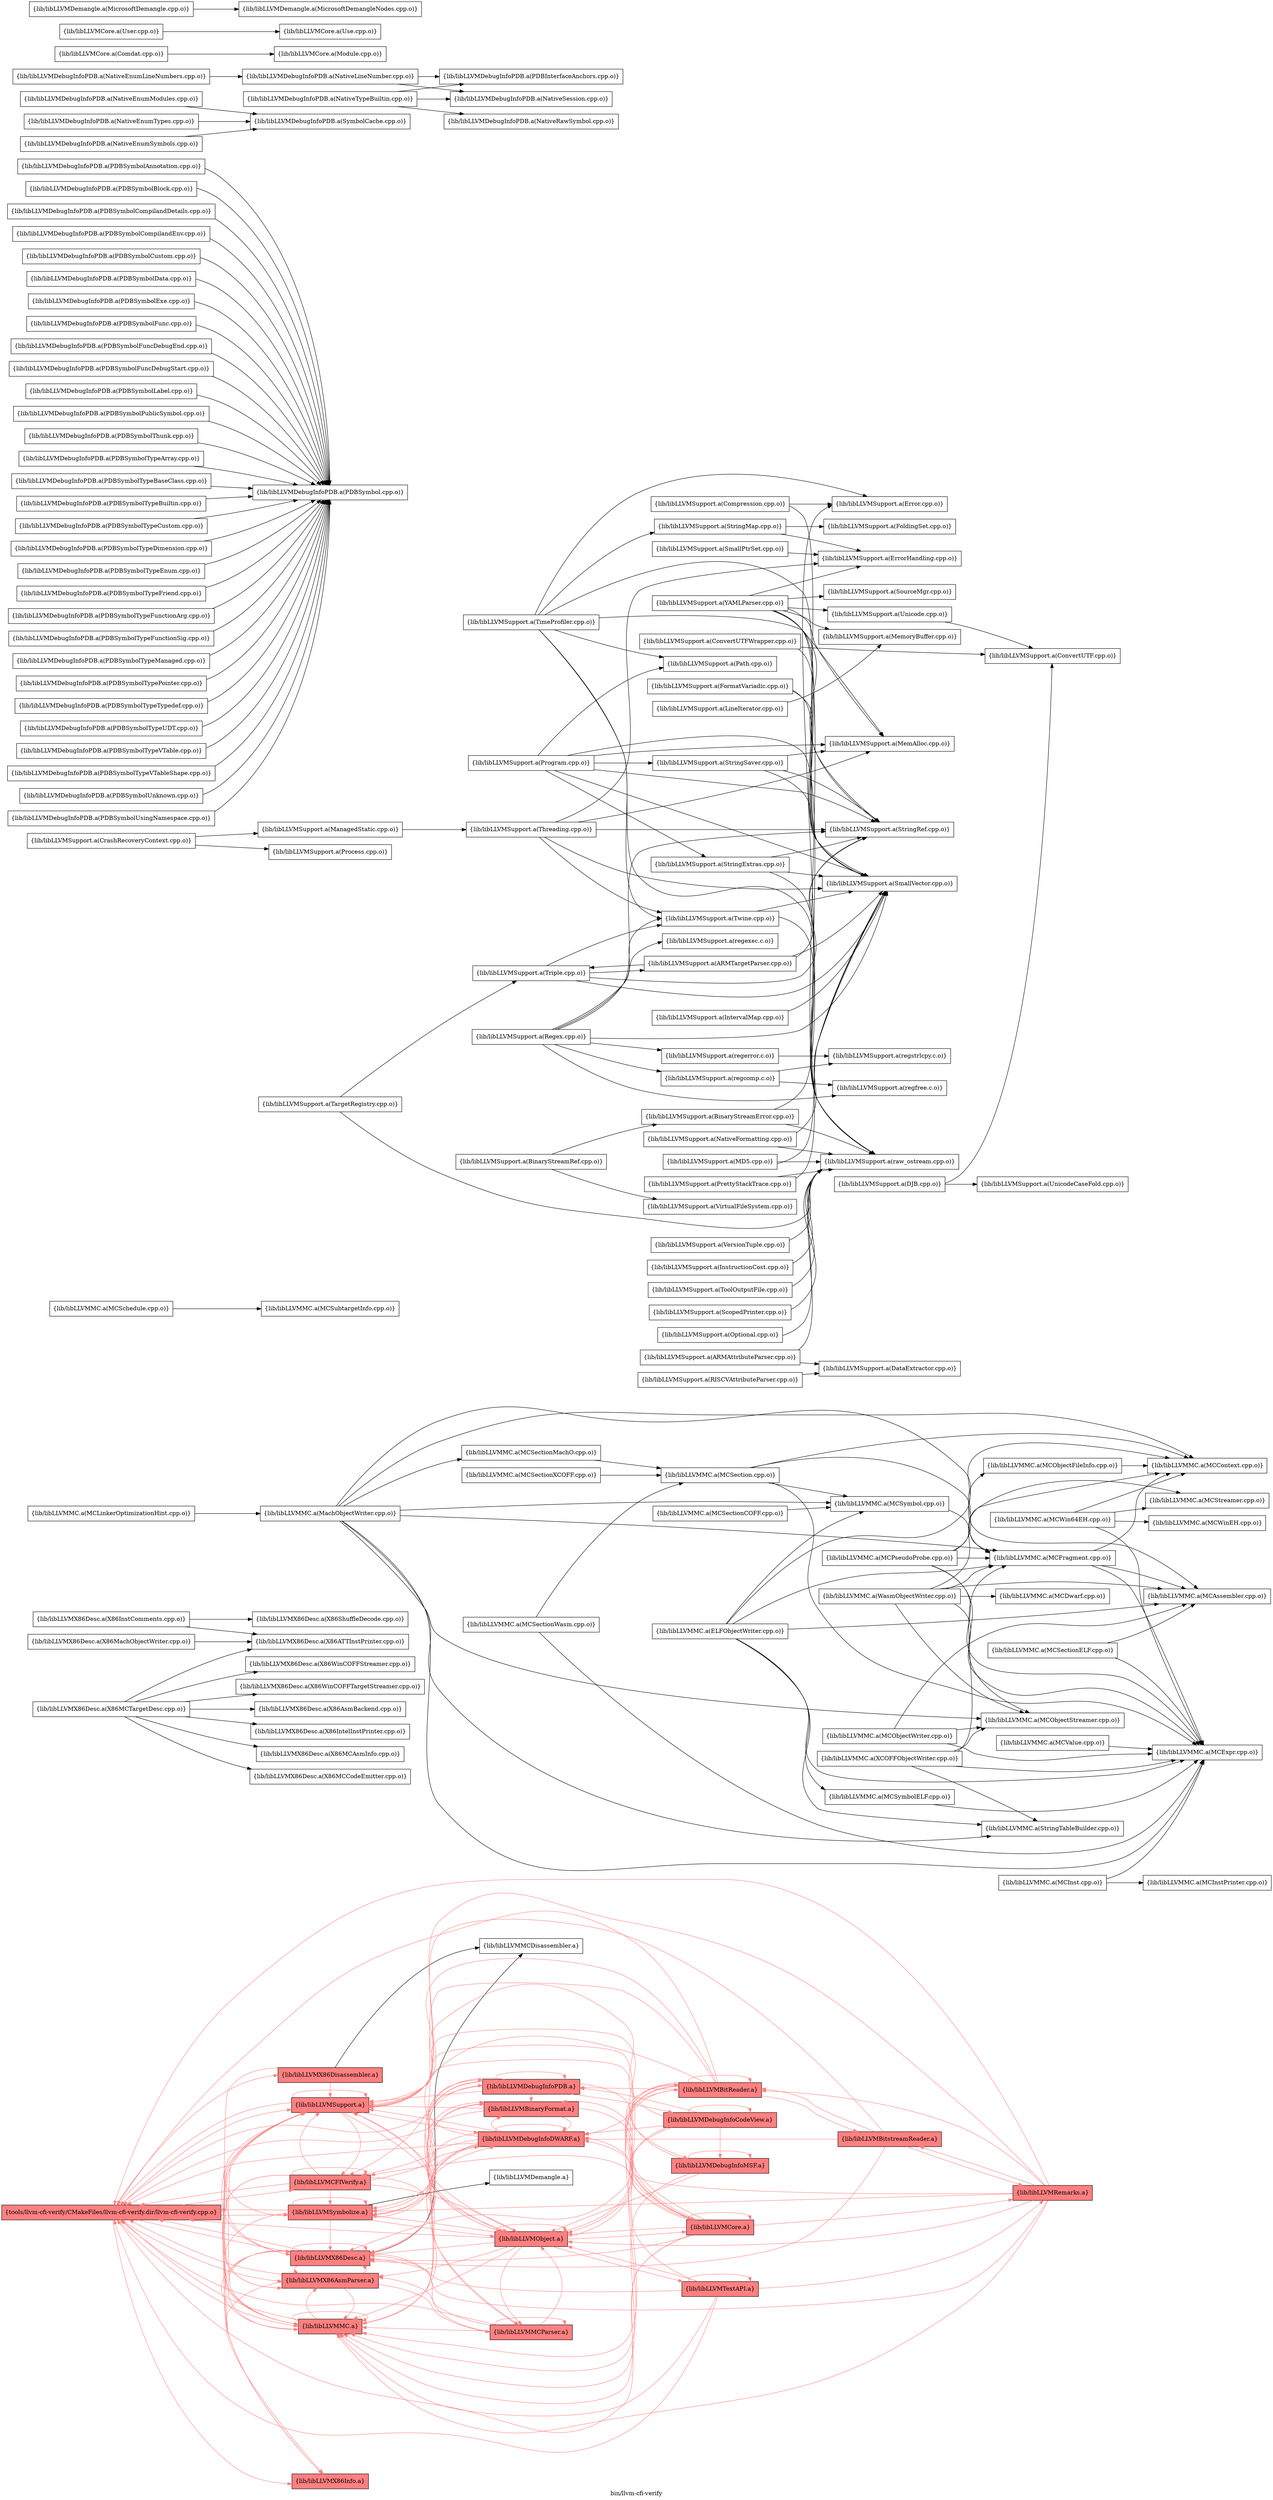 digraph "bin/llvm-cfi-verify" {
	label="bin/llvm-cfi-verify";
	rankdir="LR"
	{ rank=same; Node0x562a0e9de4b8;  }
	{ rank=same; Node0x562a0e9e8c88; Node0x562a0e9e9188; Node0x562a0e9e80a8; Node0x562a0e9e85a8; Node0x562a0e9e7748; Node0x562a0e9e71a8; Node0x562a0e9e6708; Node0x562a0e9e6208;  }
	{ rank=same; Node0x562a0e9e7c48; Node0x562a0e9e5da8; Node0x562a0e9ebd98; Node0x562a0e9e6ca8; Node0x562a0e9e49a8; Node0x562a0e9e5448; Node0x562a0e9ec798;  }
	{ rank=same; Node0x562a0e9ea768; Node0x562a0e9eac18; Node0x562a0e9ec298; Node0x562a0e9e9d18; Node0x562a0e9e4f48;  }

	Node0x562a0e9de4b8 [shape=record,shape=box,style=filled,fillcolor="1.000000 0.5 1",group=1,label="{tools/llvm-cfi-verify/CMakeFiles/llvm-cfi-verify.dir/llvm-cfi-verify.cpp.o}"];
	Node0x562a0e9de4b8 -> Node0x562a0e9e8c88[color="1.000000 0.5 1"];
	Node0x562a0e9de4b8 -> Node0x562a0e9e9188[color="1.000000 0.5 1"];
	Node0x562a0e9de4b8 -> Node0x562a0e9e80a8[color="1.000000 0.5 1"];
	Node0x562a0e9de4b8 -> Node0x562a0e9e85a8[color="1.000000 0.5 1"];
	Node0x562a0e9de4b8 -> Node0x562a0e9e7748[color="1.000000 0.5 1"];
	Node0x562a0e9de4b8 -> Node0x562a0e9e71a8[color="1.000000 0.5 1"];
	Node0x562a0e9de4b8 -> Node0x562a0e9e6708[color="1.000000 0.5 1"];
	Node0x562a0e9de4b8 -> Node0x562a0e9e6208[color="1.000000 0.5 1"];
	Node0x562a0e9e8c88 [shape=record,shape=box,style=filled,fillcolor="1.000000 0.5 1",group=1,label="{lib/libLLVMX86AsmParser.a}"];
	Node0x562a0e9e8c88 -> Node0x562a0e9de4b8[color="1.000000 0.5 1"];
	Node0x562a0e9e8c88 -> Node0x562a0e9e9188[color="1.000000 0.5 1"];
	Node0x562a0e9e8c88 -> Node0x562a0e9e85a8[color="1.000000 0.5 1"];
	Node0x562a0e9e8c88 -> Node0x562a0e9e7748[color="1.000000 0.5 1"];
	Node0x562a0e9e8c88 -> Node0x562a0e9e7c48[color="1.000000 0.5 1"];
	Node0x562a0e9e8c88 -> Node0x562a0e9e71a8[color="1.000000 0.5 1"];
	Node0x562a0e9e9188 [shape=record,shape=box,style=filled,fillcolor="1.000000 0.5 1",group=1,label="{lib/libLLVMX86Desc.a}"];
	Node0x562a0e9e9188 -> Node0x562a0e9de4b8[color="1.000000 0.5 1"];
	Node0x562a0e9e9188 -> Node0x562a0e9e9188[color="1.000000 0.5 1"];
	Node0x562a0e9e9188 -> Node0x562a0e9e7748[color="1.000000 0.5 1"];
	Node0x562a0e9e9188 -> Node0x562a0e9e71a8[color="1.000000 0.5 1"];
	Node0x562a0e9e9188 -> Node0x562a0e9e85a8[color="1.000000 0.5 1"];
	Node0x562a0e9e9188 -> Node0x562a0e9e5da8;
	Node0x562a0e9e9188 -> Node0x562a0e9e8c88[color="1.000000 0.5 1"];
	Node0x562a0e9e9188 -> Node0x562a0e9ebd98[color="1.000000 0.5 1"];
	Node0x562a0e9e80a8 [shape=record,shape=box,style=filled,fillcolor="1.000000 0.5 1",group=1,label="{lib/libLLVMX86Disassembler.a}"];
	Node0x562a0e9e80a8 -> Node0x562a0e9e85a8[color="1.000000 0.5 1"];
	Node0x562a0e9e80a8 -> Node0x562a0e9e71a8[color="1.000000 0.5 1"];
	Node0x562a0e9e80a8 -> Node0x562a0e9e5da8;
	Node0x562a0e9e85a8 [shape=record,shape=box,style=filled,fillcolor="1.000000 0.5 1",group=1,label="{lib/libLLVMX86Info.a}"];
	Node0x562a0e9e85a8 -> Node0x562a0e9e71a8[color="1.000000 0.5 1"];
	Node0x562a0e9e7748 [shape=record,shape=box,style=filled,fillcolor="1.000000 0.5 1",group=1,label="{lib/libLLVMMC.a}"];
	Node0x562a0e9e7748 -> Node0x562a0e9e9188[color="1.000000 0.5 1"];
	Node0x562a0e9e7748 -> Node0x562a0e9e71a8[color="1.000000 0.5 1"];
	Node0x562a0e9e7748 -> Node0x562a0e9e7748[color="1.000000 0.5 1"];
	Node0x562a0e9e7748 -> Node0x562a0e9e8c88[color="1.000000 0.5 1"];
	Node0x562a0e9e7748 -> Node0x562a0e9de4b8[color="1.000000 0.5 1"];
	Node0x562a0e9e7748 -> Node0x562a0e9ebd98[color="1.000000 0.5 1"];
	Node0x562a0e9e71a8 [shape=record,shape=box,style=filled,fillcolor="1.000000 0.5 1",group=1,label="{lib/libLLVMSupport.a}"];
	Node0x562a0e9e71a8 -> Node0x562a0e9e7748[color="1.000000 0.5 1"];
	Node0x562a0e9e71a8 -> Node0x562a0e9e71a8[color="1.000000 0.5 1"];
	Node0x562a0e9e71a8 -> Node0x562a0e9de4b8[color="1.000000 0.5 1"];
	Node0x562a0e9e71a8 -> Node0x562a0e9e9188[color="1.000000 0.5 1"];
	Node0x562a0e9e71a8 -> Node0x562a0e9e6ca8[color="1.000000 0.5 1"];
	Node0x562a0e9e71a8 -> Node0x562a0e9e6208[color="1.000000 0.5 1"];
	Node0x562a0e9e71a8 -> Node0x562a0e9e49a8[color="1.000000 0.5 1"];
	Node0x562a0e9e6708 [shape=record,shape=box,style=filled,fillcolor="1.000000 0.5 1",group=1,label="{lib/libLLVMSymbolize.a}"];
	Node0x562a0e9e6708 -> Node0x562a0e9de4b8[color="1.000000 0.5 1"];
	Node0x562a0e9e6708 -> Node0x562a0e9e9188[color="1.000000 0.5 1"];
	Node0x562a0e9e6708 -> Node0x562a0e9e7748[color="1.000000 0.5 1"];
	Node0x562a0e9e6708 -> Node0x562a0e9e71a8[color="1.000000 0.5 1"];
	Node0x562a0e9e6708 -> Node0x562a0e9e6ca8[color="1.000000 0.5 1"];
	Node0x562a0e9e6708 -> Node0x562a0e9e6708[color="1.000000 0.5 1"];
	Node0x562a0e9e6708 -> Node0x562a0e9e5448[color="1.000000 0.5 1"];
	Node0x562a0e9e6708 -> Node0x562a0e9e49a8[color="1.000000 0.5 1"];
	Node0x562a0e9e6708 -> Node0x562a0e9ec798;
	Node0x562a0e9e6208 [shape=record,shape=box,style=filled,fillcolor="1.000000 0.5 1",group=1,label="{lib/libLLVMCFIVerify.a}"];
	Node0x562a0e9e6208 -> Node0x562a0e9de4b8[color="1.000000 0.5 1"];
	Node0x562a0e9e6208 -> Node0x562a0e9e8c88[color="1.000000 0.5 1"];
	Node0x562a0e9e6208 -> Node0x562a0e9e7748[color="1.000000 0.5 1"];
	Node0x562a0e9e6208 -> Node0x562a0e9e71a8[color="1.000000 0.5 1"];
	Node0x562a0e9e6208 -> Node0x562a0e9e6708[color="1.000000 0.5 1"];
	Node0x562a0e9e6208 -> Node0x562a0e9e6ca8[color="1.000000 0.5 1"];
	Node0x562a0e9e6208 -> Node0x562a0e9e7c48[color="1.000000 0.5 1"];
	Node0x562a0e9e6208 -> Node0x562a0e9e6208[color="1.000000 0.5 1"];
	Node0x562a0e9e6208 -> Node0x562a0e9e49a8[color="1.000000 0.5 1"];
	Node0x562a0e9e7c48 [shape=record,shape=box,style=filled,fillcolor="1.000000 0.5 1",group=1,label="{lib/libLLVMMCParser.a}"];
	Node0x562a0e9e7c48 -> Node0x562a0e9e71a8[color="1.000000 0.5 1"];
	Node0x562a0e9e7c48 -> Node0x562a0e9de4b8[color="1.000000 0.5 1"];
	Node0x562a0e9e7c48 -> Node0x562a0e9e8c88[color="1.000000 0.5 1"];
	Node0x562a0e9e7c48 -> Node0x562a0e9e7c48[color="1.000000 0.5 1"];
	Node0x562a0e9e7c48 -> Node0x562a0e9e7748[color="1.000000 0.5 1"];
	Node0x562a0e9e7c48 -> Node0x562a0e9e9188[color="1.000000 0.5 1"];
	Node0x562a0e9e7c48 -> Node0x562a0e9e6ca8[color="1.000000 0.5 1"];
	Node0x562a0e9f0618 [shape=record,shape=box,group=0,label="{lib/libLLVMX86Desc.a(X86InstComments.cpp.o)}"];
	Node0x562a0e9f0618 -> Node0x562a0e9ddba8;
	Node0x562a0e9f0618 -> Node0x562a0e9e2838;
	Node0x562a0e9ddba8 [shape=record,shape=box,group=0,label="{lib/libLLVMX86Desc.a(X86ATTInstPrinter.cpp.o)}"];
	Node0x562a0e9e2838 [shape=record,shape=box,group=0,label="{lib/libLLVMX86Desc.a(X86ShuffleDecode.cpp.o)}"];
	Node0x562a0e9e3418 [shape=record,shape=box,group=0,label="{lib/libLLVMX86Desc.a(X86MCTargetDesc.cpp.o)}"];
	Node0x562a0e9e3418 -> Node0x562a0e9ddba8;
	Node0x562a0e9e3418 -> Node0x562a0e9dd478;
	Node0x562a0e9e3418 -> Node0x562a0e9e4138;
	Node0x562a0e9e3418 -> Node0x562a0e9e3a08;
	Node0x562a0e9e3418 -> Node0x562a0e9ea088;
	Node0x562a0e9e3418 -> Node0x562a0e9ea858;
	Node0x562a0e9e3418 -> Node0x562a0e9e75b8;
	Node0x562a0e9dd478 [shape=record,shape=box,group=0,label="{lib/libLLVMX86Desc.a(X86IntelInstPrinter.cpp.o)}"];
	Node0x562a0e9e4138 [shape=record,shape=box,group=0,label="{lib/libLLVMX86Desc.a(X86AsmBackend.cpp.o)}"];
	Node0x562a0e9e3a08 [shape=record,shape=box,group=0,label="{lib/libLLVMX86Desc.a(X86MCAsmInfo.cpp.o)}"];
	Node0x562a0e9ea088 [shape=record,shape=box,group=0,label="{lib/libLLVMX86Desc.a(X86MCCodeEmitter.cpp.o)}"];
	Node0x562a0e9ea858 [shape=record,shape=box,group=0,label="{lib/libLLVMX86Desc.a(X86WinCOFFStreamer.cpp.o)}"];
	Node0x562a0e9e75b8 [shape=record,shape=box,group=0,label="{lib/libLLVMX86Desc.a(X86WinCOFFTargetStreamer.cpp.o)}"];
	Node0x562a0e9e5da8 [shape=record,shape=box,group=0,label="{lib/libLLVMMCDisassembler.a}"];
	Node0x562a0e9ebd98 [shape=record,shape=box,style=filled,fillcolor="1.000000 0.5 1",group=1,label="{lib/libLLVMBinaryFormat.a}"];
	Node0x562a0e9ebd98 -> Node0x562a0e9ea768[color="1.000000 0.5 1"];
	Node0x562a0e9ebd98 -> Node0x562a0e9e71a8[color="1.000000 0.5 1"];
	Node0x562a0e9ebd98 -> Node0x562a0e9e49a8[color="1.000000 0.5 1"];
	Node0x562a0e9ebd98 -> Node0x562a0e9de4b8[color="1.000000 0.5 1"];
	Node0x562a0e9e9408 [shape=record,shape=box,group=0,label="{lib/libLLVMX86Desc.a(X86MachObjectWriter.cpp.o)}"];
	Node0x562a0e9e9408 -> Node0x562a0e9ddba8;
	Node0x562a0e9e80f8 [shape=record,shape=box,group=0,label="{lib/libLLVMMC.a(ELFObjectWriter.cpp.o)}"];
	Node0x562a0e9e80f8 -> Node0x562a0e9efcb8;
	Node0x562a0e9e80f8 -> Node0x562a0e9ee688;
	Node0x562a0e9e80f8 -> Node0x562a0e9efa88;
	Node0x562a0e9e80f8 -> Node0x562a0e9efd08;
	Node0x562a0e9e80f8 -> Node0x562a0e9e5ee8;
	Node0x562a0e9e80f8 -> Node0x562a0e9ebb68;
	Node0x562a0e9e80f8 -> Node0x562a0e9efb78;
	Node0x562a0e9efcb8 [shape=record,shape=box,group=0,label="{lib/libLLVMMC.a(MCAssembler.cpp.o)}"];
	Node0x562a0e9ee688 [shape=record,shape=box,group=0,label="{lib/libLLVMMC.a(MCContext.cpp.o)}"];
	Node0x562a0e9efa88 [shape=record,shape=box,group=0,label="{lib/libLLVMMC.a(MCExpr.cpp.o)}"];
	Node0x562a0e9efd08 [shape=record,shape=box,group=0,label="{lib/libLLVMMC.a(MCFragment.cpp.o)}"];
	Node0x562a0e9efd08 -> Node0x562a0e9efcb8;
	Node0x562a0e9efd08 -> Node0x562a0e9ee688;
	Node0x562a0e9efd08 -> Node0x562a0e9efa88;
	Node0x562a0e9e5ee8 [shape=record,shape=box,group=0,label="{lib/libLLVMMC.a(MCSymbol.cpp.o)}"];
	Node0x562a0e9e5ee8 -> Node0x562a0e9efd08;
	Node0x562a0e9ebb68 [shape=record,shape=box,group=0,label="{lib/libLLVMMC.a(MCSymbolELF.cpp.o)}"];
	Node0x562a0e9ebb68 -> Node0x562a0e9efa88;
	Node0x562a0e9efb78 [shape=record,shape=box,group=0,label="{lib/libLLVMMC.a(StringTableBuilder.cpp.o)}"];
	Node0x562a0e9f0898 [shape=record,shape=box,group=0,label="{lib/libLLVMMC.a(MCInst.cpp.o)}"];
	Node0x562a0e9f0898 -> Node0x562a0e9efa88;
	Node0x562a0e9f0898 -> Node0x562a0e9ee3b8;
	Node0x562a0e9ee3b8 [shape=record,shape=box,group=0,label="{lib/libLLVMMC.a(MCInstPrinter.cpp.o)}"];
	Node0x562a0e9ed6e8 [shape=record,shape=box,group=0,label="{lib/libLLVMMC.a(MCObjectWriter.cpp.o)}"];
	Node0x562a0e9ed6e8 -> Node0x562a0e9efcb8;
	Node0x562a0e9ed6e8 -> Node0x562a0e9efa88;
	Node0x562a0e9ed6e8 -> Node0x562a0e9ef128;
	Node0x562a0e9ef128 [shape=record,shape=box,group=0,label="{lib/libLLVMMC.a(MCObjectStreamer.cpp.o)}"];
	Node0x562a0e9ed968 [shape=record,shape=box,group=0,label="{lib/libLLVMMC.a(MCPseudoProbe.cpp.o)}"];
	Node0x562a0e9ed968 -> Node0x562a0e9efa88;
	Node0x562a0e9ed968 -> Node0x562a0e9efd08;
	Node0x562a0e9ed968 -> Node0x562a0e9ef128;
	Node0x562a0e9ed968 -> Node0x562a0e9edd78;
	Node0x562a0e9ed968 -> Node0x562a0e9e1bb8;
	Node0x562a0e9edd78 [shape=record,shape=box,group=0,label="{lib/libLLVMMC.a(MCObjectFileInfo.cpp.o)}"];
	Node0x562a0e9edd78 -> Node0x562a0e9ee688;
	Node0x562a0e9e1bb8 [shape=record,shape=box,group=0,label="{lib/libLLVMMC.a(MCStreamer.cpp.o)}"];
	Node0x562a0e9df318 [shape=record,shape=box,group=0,label="{lib/libLLVMMC.a(MCSection.cpp.o)}"];
	Node0x562a0e9df318 -> Node0x562a0e9ee688;
	Node0x562a0e9df318 -> Node0x562a0e9efa88;
	Node0x562a0e9df318 -> Node0x562a0e9efd08;
	Node0x562a0e9df318 -> Node0x562a0e9e5ee8;
	Node0x562a0e9dfb88 [shape=record,shape=box,group=0,label="{lib/libLLVMMC.a(MCSectionCOFF.cpp.o)}"];
	Node0x562a0e9dfb88 -> Node0x562a0e9e5ee8;
	Node0x562a0e9e0308 [shape=record,shape=box,group=0,label="{lib/libLLVMMC.a(MCSectionELF.cpp.o)}"];
	Node0x562a0e9e0308 -> Node0x562a0e9efcb8;
	Node0x562a0e9e0308 -> Node0x562a0e9efa88;
	Node0x562a0e9e3288 [shape=record,shape=box,group=0,label="{lib/libLLVMMC.a(MCSectionMachO.cpp.o)}"];
	Node0x562a0e9e3288 -> Node0x562a0e9df318;
	Node0x562a0e9e34b8 [shape=record,shape=box,group=0,label="{lib/libLLVMMC.a(MCSectionWasm.cpp.o)}"];
	Node0x562a0e9e34b8 -> Node0x562a0e9efa88;
	Node0x562a0e9e34b8 -> Node0x562a0e9df318;
	Node0x562a0e9e4098 [shape=record,shape=box,group=0,label="{lib/libLLVMMC.a(MCSectionXCOFF.cpp.o)}"];
	Node0x562a0e9e4098 -> Node0x562a0e9df318;
	Node0x562a0e9e2928 [shape=record,shape=box,group=0,label="{lib/libLLVMMC.a(MCSchedule.cpp.o)}"];
	Node0x562a0e9e2928 -> Node0x562a0e9e2658;
	Node0x562a0e9e2658 [shape=record,shape=box,group=0,label="{lib/libLLVMMC.a(MCSubtargetInfo.cpp.o)}"];
	Node0x562a0e9ed558 [shape=record,shape=box,group=0,label="{lib/libLLVMMC.a(MCValue.cpp.o)}"];
	Node0x562a0e9ed558 -> Node0x562a0e9efa88;
	Node0x562a0e9ed878 [shape=record,shape=box,group=0,label="{lib/libLLVMMC.a(MCWin64EH.cpp.o)}"];
	Node0x562a0e9ed878 -> Node0x562a0e9ee688;
	Node0x562a0e9ed878 -> Node0x562a0e9efa88;
	Node0x562a0e9ed878 -> Node0x562a0e9e1bb8;
	Node0x562a0e9ed878 -> Node0x562a0e9eea48;
	Node0x562a0e9eea48 [shape=record,shape=box,group=0,label="{lib/libLLVMMC.a(MCWinEH.cpp.o)}"];
	Node0x562a0e9eecc8 [shape=record,shape=box,group=0,label="{lib/libLLVMMC.a(MachObjectWriter.cpp.o)}"];
	Node0x562a0e9eecc8 -> Node0x562a0e9efcb8;
	Node0x562a0e9eecc8 -> Node0x562a0e9ee688;
	Node0x562a0e9eecc8 -> Node0x562a0e9efa88;
	Node0x562a0e9eecc8 -> Node0x562a0e9efd08;
	Node0x562a0e9eecc8 -> Node0x562a0e9ef128;
	Node0x562a0e9eecc8 -> Node0x562a0e9e3288;
	Node0x562a0e9eecc8 -> Node0x562a0e9e5ee8;
	Node0x562a0e9eecc8 -> Node0x562a0e9efb78;
	Node0x562a0e9ef948 [shape=record,shape=box,group=0,label="{lib/libLLVMMC.a(MCLinkerOptimizationHint.cpp.o)}"];
	Node0x562a0e9ef948 -> Node0x562a0e9eecc8;
	Node0x562a0e9e0358 [shape=record,shape=box,group=0,label="{lib/libLLVMMC.a(WasmObjectWriter.cpp.o)}"];
	Node0x562a0e9e0358 -> Node0x562a0e9efcb8;
	Node0x562a0e9e0358 -> Node0x562a0e9ee688;
	Node0x562a0e9e0358 -> Node0x562a0e9e7388;
	Node0x562a0e9e0358 -> Node0x562a0e9efa88;
	Node0x562a0e9e0358 -> Node0x562a0e9efd08;
	Node0x562a0e9e0358 -> Node0x562a0e9ef128;
	Node0x562a0e9e7388 [shape=record,shape=box,group=0,label="{lib/libLLVMMC.a(MCDwarf.cpp.o)}"];
	Node0x562a0e9de1e8 [shape=record,shape=box,group=0,label="{lib/libLLVMMC.a(XCOFFObjectWriter.cpp.o)}"];
	Node0x562a0e9de1e8 -> Node0x562a0e9efa88;
	Node0x562a0e9de1e8 -> Node0x562a0e9efd08;
	Node0x562a0e9de1e8 -> Node0x562a0e9ef128;
	Node0x562a0e9de1e8 -> Node0x562a0e9efb78;
	Node0x562a0e9e4548 [shape=record,shape=box,group=0,label="{lib/libLLVMSupport.a(Compression.cpp.o)}"];
	Node0x562a0e9e4548 -> Node0x562a0e9eb898;
	Node0x562a0e9e4548 -> Node0x562a0e9e74c8;
	Node0x562a0e9eb898 [shape=record,shape=box,group=0,label="{lib/libLLVMSupport.a(Error.cpp.o)}"];
	Node0x562a0e9e74c8 [shape=record,shape=box,group=0,label="{lib/libLLVMSupport.a(SmallVector.cpp.o)}"];
	Node0x562a0e9ea948 [shape=record,shape=box,group=0,label="{lib/libLLVMSupport.a(ConvertUTFWrapper.cpp.o)}"];
	Node0x562a0e9ea948 -> Node0x562a0e9eab78;
	Node0x562a0e9ea948 -> Node0x562a0e9e74c8;
	Node0x562a0e9eab78 [shape=record,shape=box,group=0,label="{lib/libLLVMSupport.a(ConvertUTF.cpp.o)}"];
	Node0x562a0e9e36e8 [shape=record,shape=box,group=0,label="{lib/libLLVMSupport.a(FormatVariadic.cpp.o)}"];
	Node0x562a0e9e36e8 -> Node0x562a0e9e74c8;
	Node0x562a0e9e36e8 -> Node0x562a0e9e6b18;
	Node0x562a0e9e6b18 [shape=record,shape=box,group=0,label="{lib/libLLVMSupport.a(StringRef.cpp.o)}"];
	Node0x562a0e9e41d8 [shape=record,shape=box,group=0,label="{lib/libLLVMSupport.a(ManagedStatic.cpp.o)}"];
	Node0x562a0e9e41d8 -> Node0x562a0e9eb5c8;
	Node0x562a0e9eb5c8 [shape=record,shape=box,group=0,label="{lib/libLLVMSupport.a(Threading.cpp.o)}"];
	Node0x562a0e9eb5c8 -> Node0x562a0e9e21f8;
	Node0x562a0e9eb5c8 -> Node0x562a0e9e5178;
	Node0x562a0e9eb5c8 -> Node0x562a0e9e74c8;
	Node0x562a0e9eb5c8 -> Node0x562a0e9e6b18;
	Node0x562a0e9eb5c8 -> Node0x562a0e9e9688;
	Node0x562a0e9e8ff8 [shape=record,shape=box,group=0,label="{lib/libLLVMSupport.a(MD5.cpp.o)}"];
	Node0x562a0e9e8ff8 -> Node0x562a0e9e74c8;
	Node0x562a0e9e8ff8 -> Node0x562a0e9e25b8;
	Node0x562a0e9e25b8 [shape=record,shape=box,group=0,label="{lib/libLLVMSupport.a(raw_ostream.cpp.o)}"];
	Node0x562a0e9e6ed8 [shape=record,shape=box,group=0,label="{lib/libLLVMSupport.a(NativeFormatting.cpp.o)}"];
	Node0x562a0e9e6ed8 -> Node0x562a0e9e74c8;
	Node0x562a0e9e6ed8 -> Node0x562a0e9e25b8;
	Node0x562a0e9e6d48 [shape=record,shape=box,group=0,label="{lib/libLLVMSupport.a(SmallPtrSet.cpp.o)}"];
	Node0x562a0e9e6d48 -> Node0x562a0e9e21f8;
	Node0x562a0e9e21f8 [shape=record,shape=box,group=0,label="{lib/libLLVMSupport.a(ErrorHandling.cpp.o)}"];
	Node0x562a0e9eafd8 [shape=record,shape=box,group=0,label="{lib/libLLVMSupport.a(Regex.cpp.o)}"];
	Node0x562a0e9eafd8 -> Node0x562a0e9e74c8;
	Node0x562a0e9eafd8 -> Node0x562a0e9e6b18;
	Node0x562a0e9eafd8 -> Node0x562a0e9e9688;
	Node0x562a0e9eafd8 -> Node0x562a0e9e9ae8;
	Node0x562a0e9eafd8 -> Node0x562a0e9e94f8;
	Node0x562a0e9eafd8 -> Node0x562a0e9eb4d8;
	Node0x562a0e9eafd8 -> Node0x562a0e9eadf8;
	Node0x562a0e9e9688 [shape=record,shape=box,group=0,label="{lib/libLLVMSupport.a(Twine.cpp.o)}"];
	Node0x562a0e9e9688 -> Node0x562a0e9e74c8;
	Node0x562a0e9e9688 -> Node0x562a0e9e25b8;
	Node0x562a0e9e9ae8 [shape=record,shape=box,group=0,label="{lib/libLLVMSupport.a(regcomp.c.o)}"];
	Node0x562a0e9e9ae8 -> Node0x562a0e9eadf8;
	Node0x562a0e9e9ae8 -> Node0x562a0e9ea6c8;
	Node0x562a0e9e94f8 [shape=record,shape=box,group=0,label="{lib/libLLVMSupport.a(regerror.c.o)}"];
	Node0x562a0e9e94f8 -> Node0x562a0e9ea6c8;
	Node0x562a0e9eb4d8 [shape=record,shape=box,group=0,label="{lib/libLLVMSupport.a(regexec.c.o)}"];
	Node0x562a0e9eadf8 [shape=record,shape=box,group=0,label="{lib/libLLVMSupport.a(regfree.c.o)}"];
	Node0x562a0e9e99f8 [shape=record,shape=box,group=0,label="{lib/libLLVMSupport.a(StringMap.cpp.o)}"];
	Node0x562a0e9e99f8 -> Node0x562a0e9e21f8;
	Node0x562a0e9e99f8 -> Node0x562a0e9e26a8;
	Node0x562a0e9e26a8 [shape=record,shape=box,group=0,label="{lib/libLLVMSupport.a(FoldingSet.cpp.o)}"];
	Node0x562a0e9ea218 [shape=record,shape=box,group=0,label="{lib/libLLVMSupport.a(StringSaver.cpp.o)}"];
	Node0x562a0e9ea218 -> Node0x562a0e9e5178;
	Node0x562a0e9ea218 -> Node0x562a0e9e74c8;
	Node0x562a0e9ea218 -> Node0x562a0e9e6b18;
	Node0x562a0e9e5178 [shape=record,shape=box,group=0,label="{lib/libLLVMSupport.a(MemAlloc.cpp.o)}"];
	Node0x562a0e9eb938 [shape=record,shape=box,group=0,label="{lib/libLLVMSupport.a(Triple.cpp.o)}"];
	Node0x562a0e9eb938 -> Node0x562a0e9e74c8;
	Node0x562a0e9eb938 -> Node0x562a0e9e6b18;
	Node0x562a0e9eb938 -> Node0x562a0e9eb208;
	Node0x562a0e9eb938 -> Node0x562a0e9e9688;
	Node0x562a0e9eb208 [shape=record,shape=box,group=0,label="{lib/libLLVMSupport.a(ARMTargetParser.cpp.o)}"];
	Node0x562a0e9eb208 -> Node0x562a0e9e74c8;
	Node0x562a0e9eb208 -> Node0x562a0e9e6b18;
	Node0x562a0e9eb208 -> Node0x562a0e9eb938;
	Node0x562a0e9e3eb8 [shape=record,shape=box,group=0,label="{lib/libLLVMSupport.a(YAMLParser.cpp.o)}"];
	Node0x562a0e9e3eb8 -> Node0x562a0e9e21f8;
	Node0x562a0e9e3eb8 -> Node0x562a0e9e5178;
	Node0x562a0e9e3eb8 -> Node0x562a0e9e7f18;
	Node0x562a0e9e3eb8 -> Node0x562a0e9e74c8;
	Node0x562a0e9e3eb8 -> Node0x562a0e9eabc8;
	Node0x562a0e9e3eb8 -> Node0x562a0e9e6b18;
	Node0x562a0e9e3eb8 -> Node0x562a0e9e3198;
	Node0x562a0e9e3eb8 -> Node0x562a0e9e25b8;
	Node0x562a0e9e7f18 [shape=record,shape=box,group=0,label="{lib/libLLVMSupport.a(MemoryBuffer.cpp.o)}"];
	Node0x562a0e9eabc8 [shape=record,shape=box,group=0,label="{lib/libLLVMSupport.a(SourceMgr.cpp.o)}"];
	Node0x562a0e9e3198 [shape=record,shape=box,group=0,label="{lib/libLLVMSupport.a(Unicode.cpp.o)}"];
	Node0x562a0e9e3198 -> Node0x562a0e9eab78;
	Node0x562a0e9ea6c8 [shape=record,shape=box,group=0,label="{lib/libLLVMSupport.a(regstrlcpy.c.o)}"];
	Node0x562a0e9e2248 [shape=record,shape=box,group=0,label="{lib/libLLVMSupport.a(CrashRecoveryContext.cpp.o)}"];
	Node0x562a0e9e2248 -> Node0x562a0e9e41d8;
	Node0x562a0e9e2248 -> Node0x562a0e9e1ac8;
	Node0x562a0e9e1ac8 [shape=record,shape=box,group=0,label="{lib/libLLVMSupport.a(Process.cpp.o)}"];
	Node0x562a0e9e2798 [shape=record,shape=box,group=0,label="{lib/libLLVMSupport.a(StringExtras.cpp.o)}"];
	Node0x562a0e9e2798 -> Node0x562a0e9e74c8;
	Node0x562a0e9e2798 -> Node0x562a0e9e6b18;
	Node0x562a0e9e2798 -> Node0x562a0e9e25b8;
	Node0x562a0e9e5678 [shape=record,shape=box,group=0,label="{lib/libLLVMSupport.a(Program.cpp.o)}"];
	Node0x562a0e9e5678 -> Node0x562a0e9e5178;
	Node0x562a0e9e5678 -> Node0x562a0e9e74c8;
	Node0x562a0e9e5678 -> Node0x562a0e9ea218;
	Node0x562a0e9e5678 -> Node0x562a0e9e6b18;
	Node0x562a0e9e5678 -> Node0x562a0e9e25b8;
	Node0x562a0e9e5678 -> Node0x562a0e9e3b48;
	Node0x562a0e9e5678 -> Node0x562a0e9e2798;
	Node0x562a0e9e3b48 [shape=record,shape=box,group=0,label="{lib/libLLVMSupport.a(Path.cpp.o)}"];
	Node0x562a0e9ea718 [shape=record,shape=box,group=0,label="{lib/libLLVMSupport.a(TargetRegistry.cpp.o)}"];
	Node0x562a0e9ea718 -> Node0x562a0e9eb938;
	Node0x562a0e9ea718 -> Node0x562a0e9e25b8;
	Node0x562a0e9e6ca8 [shape=record,shape=box,style=filled,fillcolor="1.000000 0.5 1",group=1,label="{lib/libLLVMObject.a}"];
	Node0x562a0e9e6ca8 -> Node0x562a0e9de4b8[color="1.000000 0.5 1"];
	Node0x562a0e9e6ca8 -> Node0x562a0e9e71a8[color="1.000000 0.5 1"];
	Node0x562a0e9e6ca8 -> Node0x562a0e9e6ca8[color="1.000000 0.5 1"];
	Node0x562a0e9e6ca8 -> Node0x562a0e9ebd98[color="1.000000 0.5 1"];
	Node0x562a0e9e6ca8 -> Node0x562a0e9e7748[color="1.000000 0.5 1"];
	Node0x562a0e9e6ca8 -> Node0x562a0e9e6708[color="1.000000 0.5 1"];
	Node0x562a0e9e6ca8 -> Node0x562a0e9e9188[color="1.000000 0.5 1"];
	Node0x562a0e9e6ca8 -> Node0x562a0e9eac18[color="1.000000 0.5 1"];
	Node0x562a0e9e6ca8 -> Node0x562a0e9ea768[color="1.000000 0.5 1"];
	Node0x562a0e9e6ca8 -> Node0x562a0e9e8c88[color="1.000000 0.5 1"];
	Node0x562a0e9e6ca8 -> Node0x562a0e9e7c48[color="1.000000 0.5 1"];
	Node0x562a0e9e6ca8 -> Node0x562a0e9ec298[color="1.000000 0.5 1"];
	Node0x562a0e9e5448 [shape=record,shape=box,style=filled,fillcolor="1.000000 0.5 1",group=1,label="{lib/libLLVMDebugInfoPDB.a}"];
	Node0x562a0e9e5448 -> Node0x562a0e9e71a8[color="1.000000 0.5 1"];
	Node0x562a0e9e5448 -> Node0x562a0e9e6ca8[color="1.000000 0.5 1"];
	Node0x562a0e9e5448 -> Node0x562a0e9e5448[color="1.000000 0.5 1"];
	Node0x562a0e9e5448 -> Node0x562a0e9de4b8[color="1.000000 0.5 1"];
	Node0x562a0e9e5448 -> Node0x562a0e9e7748[color="1.000000 0.5 1"];
	Node0x562a0e9e5448 -> Node0x562a0e9e6708[color="1.000000 0.5 1"];
	Node0x562a0e9e5448 -> Node0x562a0e9ebd98[color="1.000000 0.5 1"];
	Node0x562a0e9e5448 -> Node0x562a0e9e9d18[color="1.000000 0.5 1"];
	Node0x562a0e9e5448 -> Node0x562a0e9e9188[color="1.000000 0.5 1"];
	Node0x562a0e9e5448 -> Node0x562a0e9e4f48[color="1.000000 0.5 1"];
	Node0x562a0e9e49a8 [shape=record,shape=box,style=filled,fillcolor="1.000000 0.5 1",group=1,label="{lib/libLLVMDebugInfoDWARF.a}"];
	Node0x562a0e9e49a8 -> Node0x562a0e9de4b8[color="1.000000 0.5 1"];
	Node0x562a0e9e49a8 -> Node0x562a0e9e9188[color="1.000000 0.5 1"];
	Node0x562a0e9e49a8 -> Node0x562a0e9e7748[color="1.000000 0.5 1"];
	Node0x562a0e9e49a8 -> Node0x562a0e9e71a8[color="1.000000 0.5 1"];
	Node0x562a0e9e49a8 -> Node0x562a0e9e6708[color="1.000000 0.5 1"];
	Node0x562a0e9e49a8 -> Node0x562a0e9e6ca8[color="1.000000 0.5 1"];
	Node0x562a0e9e49a8 -> Node0x562a0e9e6208[color="1.000000 0.5 1"];
	Node0x562a0e9e49a8 -> Node0x562a0e9e49a8[color="1.000000 0.5 1"];
	Node0x562a0e9e49a8 -> Node0x562a0e9ebd98[color="1.000000 0.5 1"];
	Node0x562a0e9e49a8 -> Node0x562a0e9e5448[color="1.000000 0.5 1"];
	Node0x562a0e9ec798 [shape=record,shape=box,group=0,label="{lib/libLLVMDemangle.a}"];
	Node0x562a0e9eb3e8 [shape=record,shape=box,group=0,label="{lib/libLLVMSupport.a(ARMAttributeParser.cpp.o)}"];
	Node0x562a0e9eb3e8 -> Node0x562a0e9e25b8;
	Node0x562a0e9eb3e8 -> Node0x562a0e9e9548;
	Node0x562a0e9e9548 [shape=record,shape=box,group=0,label="{lib/libLLVMSupport.a(DataExtractor.cpp.o)}"];
	Node0x562a0e9e20b8 [shape=record,shape=box,group=0,label="{lib/libLLVMSupport.a(ScopedPrinter.cpp.o)}"];
	Node0x562a0e9e20b8 -> Node0x562a0e9e25b8;
	Node0x562a0e9e2fb8 [shape=record,shape=box,group=0,label="{lib/libLLVMSupport.a(RISCVAttributeParser.cpp.o)}"];
	Node0x562a0e9e2fb8 -> Node0x562a0e9e9548;
	Node0x562a0e9e1988 [shape=record,shape=box,group=0,label="{lib/libLLVMSupport.a(BinaryStreamRef.cpp.o)}"];
	Node0x562a0e9e1988 -> Node0x562a0e9ea308;
	Node0x562a0e9e1988 -> Node0x562a0e9df908;
	Node0x562a0e9ea308 [shape=record,shape=box,group=0,label="{lib/libLLVMSupport.a(VirtualFileSystem.cpp.o)}"];
	Node0x562a0e9df908 [shape=record,shape=box,group=0,label="{lib/libLLVMSupport.a(BinaryStreamError.cpp.o)}"];
	Node0x562a0e9df908 -> Node0x562a0e9eb898;
	Node0x562a0e9df908 -> Node0x562a0e9e25b8;
	Node0x562a0e9eac18 [shape=record,shape=box,style=filled,fillcolor="1.000000 0.5 1",group=1,label="{lib/libLLVMBitReader.a}"];
	Node0x562a0e9eac18 -> Node0x562a0e9de4b8[color="1.000000 0.5 1"];
	Node0x562a0e9eac18 -> Node0x562a0e9e9188[color="1.000000 0.5 1"];
	Node0x562a0e9eac18 -> Node0x562a0e9e7748[color="1.000000 0.5 1"];
	Node0x562a0e9eac18 -> Node0x562a0e9e71a8[color="1.000000 0.5 1"];
	Node0x562a0e9eac18 -> Node0x562a0e9e6708[color="1.000000 0.5 1"];
	Node0x562a0e9eac18 -> Node0x562a0e9e6ca8[color="1.000000 0.5 1"];
	Node0x562a0e9eac18 -> Node0x562a0e9e6208[color="1.000000 0.5 1"];
	Node0x562a0e9eac18 -> Node0x562a0e9e49a8[color="1.000000 0.5 1"];
	Node0x562a0e9eac18 -> Node0x562a0e9eac18[color="1.000000 0.5 1"];
	Node0x562a0e9eac18 -> Node0x562a0e9ea768[color="1.000000 0.5 1"];
	Node0x562a0e9eac18 -> Node0x562a0e9eb118[color="1.000000 0.5 1"];
	Node0x562a0e9eac18 -> Node0x562a0e9e5448[color="1.000000 0.5 1"];
	Node0x562a0e9ea768 [shape=record,shape=box,style=filled,fillcolor="1.000000 0.5 1",group=1,label="{lib/libLLVMCore.a}"];
	Node0x562a0e9ea768 -> Node0x562a0e9de4b8[color="1.000000 0.5 1"];
	Node0x562a0e9ea768 -> Node0x562a0e9e9188[color="1.000000 0.5 1"];
	Node0x562a0e9ea768 -> Node0x562a0e9e71a8[color="1.000000 0.5 1"];
	Node0x562a0e9ea768 -> Node0x562a0e9eac18[color="1.000000 0.5 1"];
	Node0x562a0e9ea768 -> Node0x562a0e9ea768[color="1.000000 0.5 1"];
	Node0x562a0e9ea768 -> Node0x562a0e9e7748[color="1.000000 0.5 1"];
	Node0x562a0e9ea768 -> Node0x562a0e9ebd98[color="1.000000 0.5 1"];
	Node0x562a0e9ea768 -> Node0x562a0e9e6ca8[color="1.000000 0.5 1"];
	Node0x562a0e9ea768 -> Node0x562a0e9e6208[color="1.000000 0.5 1"];
	Node0x562a0e9ea768 -> Node0x562a0e9eb618[color="1.000000 0.5 1"];
	Node0x562a0e9ea768 -> Node0x562a0e9e49a8[color="1.000000 0.5 1"];
	Node0x562a0e9ec298 [shape=record,shape=box,style=filled,fillcolor="1.000000 0.5 1",group=1,label="{lib/libLLVMTextAPI.a}"];
	Node0x562a0e9ec298 -> Node0x562a0e9e71a8[color="1.000000 0.5 1"];
	Node0x562a0e9ec298 -> Node0x562a0e9ec298[color="1.000000 0.5 1"];
	Node0x562a0e9ec298 -> Node0x562a0e9de4b8[color="1.000000 0.5 1"];
	Node0x562a0e9ec298 -> Node0x562a0e9e7748[color="1.000000 0.5 1"];
	Node0x562a0e9ec298 -> Node0x562a0e9e6ca8[color="1.000000 0.5 1"];
	Node0x562a0e9ec298 -> Node0x562a0e9eb618[color="1.000000 0.5 1"];
	Node0x562a0e9ec298 -> Node0x562a0e9e9188[color="1.000000 0.5 1"];
	Node0x562a0e9ee9a8 [shape=record,shape=box,group=0,label="{lib/libLLVMDebugInfoPDB.a(PDBSymbolAnnotation.cpp.o)}"];
	Node0x562a0e9ee9a8 -> Node0x562a0e9e0218;
	Node0x562a0e9e0218 [shape=record,shape=box,group=0,label="{lib/libLLVMDebugInfoPDB.a(PDBSymbol.cpp.o)}"];
	Node0x562a0e9ef178 [shape=record,shape=box,group=0,label="{lib/libLLVMDebugInfoPDB.a(PDBSymbolBlock.cpp.o)}"];
	Node0x562a0e9ef178 -> Node0x562a0e9e0218;
	Node0x562a0e9efe98 [shape=record,shape=box,group=0,label="{lib/libLLVMDebugInfoPDB.a(PDBSymbolCompilandDetails.cpp.o)}"];
	Node0x562a0e9efe98 -> Node0x562a0e9e0218;
	Node0x562a0e9f06b8 [shape=record,shape=box,group=0,label="{lib/libLLVMDebugInfoPDB.a(PDBSymbolCompilandEnv.cpp.o)}"];
	Node0x562a0e9f06b8 -> Node0x562a0e9e0218;
	Node0x562a0e9f0488 [shape=record,shape=box,group=0,label="{lib/libLLVMDebugInfoPDB.a(PDBSymbolCustom.cpp.o)}"];
	Node0x562a0e9f0488 -> Node0x562a0e9e0218;
	Node0x562a0e9ebc08 [shape=record,shape=box,group=0,label="{lib/libLLVMDebugInfoPDB.a(PDBSymbolData.cpp.o)}"];
	Node0x562a0e9ebc08 -> Node0x562a0e9e0218;
	Node0x562a0e9ecd88 [shape=record,shape=box,group=0,label="{lib/libLLVMDebugInfoPDB.a(PDBSymbolExe.cpp.o)}"];
	Node0x562a0e9ecd88 -> Node0x562a0e9e0218;
	Node0x562a0e9ed508 [shape=record,shape=box,group=0,label="{lib/libLLVMDebugInfoPDB.a(PDBSymbolFunc.cpp.o)}"];
	Node0x562a0e9ed508 -> Node0x562a0e9e0218;
	Node0x562a0e9ed238 [shape=record,shape=box,group=0,label="{lib/libLLVMDebugInfoPDB.a(PDBSymbolFuncDebugEnd.cpp.o)}"];
	Node0x562a0e9ed238 -> Node0x562a0e9e0218;
	Node0x562a0e9e4d68 [shape=record,shape=box,group=0,label="{lib/libLLVMDebugInfoPDB.a(PDBSymbolFuncDebugStart.cpp.o)}"];
	Node0x562a0e9e4d68 -> Node0x562a0e9e0218;
	Node0x562a0e9e58a8 [shape=record,shape=box,group=0,label="{lib/libLLVMDebugInfoPDB.a(PDBSymbolLabel.cpp.o)}"];
	Node0x562a0e9e58a8 -> Node0x562a0e9e0218;
	Node0x562a0e9e6528 [shape=record,shape=box,group=0,label="{lib/libLLVMDebugInfoPDB.a(PDBSymbolPublicSymbol.cpp.o)}"];
	Node0x562a0e9e6528 -> Node0x562a0e9e0218;
	Node0x562a0e9e22e8 [shape=record,shape=box,group=0,label="{lib/libLLVMDebugInfoPDB.a(PDBSymbolThunk.cpp.o)}"];
	Node0x562a0e9e22e8 -> Node0x562a0e9e0218;
	Node0x562a0e9e1b18 [shape=record,shape=box,group=0,label="{lib/libLLVMDebugInfoPDB.a(PDBSymbolTypeArray.cpp.o)}"];
	Node0x562a0e9e1b18 -> Node0x562a0e9e0218;
	Node0x562a0e9e2978 [shape=record,shape=box,group=0,label="{lib/libLLVMDebugInfoPDB.a(PDBSymbolTypeBaseClass.cpp.o)}"];
	Node0x562a0e9e2978 -> Node0x562a0e9e0218;
	Node0x562a0e9e3558 [shape=record,shape=box,group=0,label="{lib/libLLVMDebugInfoPDB.a(PDBSymbolTypeBuiltin.cpp.o)}"];
	Node0x562a0e9e3558 -> Node0x562a0e9e0218;
	Node0x562a0e9e2ec8 [shape=record,shape=box,group=0,label="{lib/libLLVMDebugInfoPDB.a(PDBSymbolTypeCustom.cpp.o)}"];
	Node0x562a0e9e2ec8 -> Node0x562a0e9e0218;
	Node0x562a0e9e3b98 [shape=record,shape=box,group=0,label="{lib/libLLVMDebugInfoPDB.a(PDBSymbolTypeDimension.cpp.o)}"];
	Node0x562a0e9e3b98 -> Node0x562a0e9e0218;
	Node0x562a0e9e9f48 [shape=record,shape=box,group=0,label="{lib/libLLVMDebugInfoPDB.a(PDBSymbolTypeEnum.cpp.o)}"];
	Node0x562a0e9e9f48 -> Node0x562a0e9e0218;
	Node0x562a0e9e92c8 [shape=record,shape=box,group=0,label="{lib/libLLVMDebugInfoPDB.a(PDBSymbolTypeFriend.cpp.o)}"];
	Node0x562a0e9e92c8 -> Node0x562a0e9e0218;
	Node0x562a0e9deaa8 [shape=record,shape=box,group=0,label="{lib/libLLVMDebugInfoPDB.a(PDBSymbolTypeFunctionArg.cpp.o)}"];
	Node0x562a0e9deaa8 -> Node0x562a0e9e0218;
	Node0x562a0e9dde28 [shape=record,shape=box,group=0,label="{lib/libLLVMDebugInfoPDB.a(PDBSymbolTypeFunctionSig.cpp.o)}"];
	Node0x562a0e9dde28 -> Node0x562a0e9e0218;
	Node0x562a0e9ddce8 [shape=record,shape=box,group=0,label="{lib/libLLVMDebugInfoPDB.a(PDBSymbolTypeManaged.cpp.o)}"];
	Node0x562a0e9ddce8 -> Node0x562a0e9e0218;
	Node0x562a0e9dd068 [shape=record,shape=box,group=0,label="{lib/libLLVMDebugInfoPDB.a(PDBSymbolTypePointer.cpp.o)}"];
	Node0x562a0e9dd068 -> Node0x562a0e9e0218;
	Node0x562a0e9dce38 [shape=record,shape=box,group=0,label="{lib/libLLVMDebugInfoPDB.a(PDBSymbolTypeTypedef.cpp.o)}"];
	Node0x562a0e9dce38 -> Node0x562a0e9e0218;
	Node0x562a0e9e6258 [shape=record,shape=box,group=0,label="{lib/libLLVMDebugInfoPDB.a(PDBSymbolTypeUDT.cpp.o)}"];
	Node0x562a0e9e6258 -> Node0x562a0e9e0218;
	Node0x562a0e9e5f38 [shape=record,shape=box,group=0,label="{lib/libLLVMDebugInfoPDB.a(PDBSymbolTypeVTable.cpp.o)}"];
	Node0x562a0e9e5f38 -> Node0x562a0e9e0218;
	Node0x562a0e9e5808 [shape=record,shape=box,group=0,label="{lib/libLLVMDebugInfoPDB.a(PDBSymbolTypeVTableShape.cpp.o)}"];
	Node0x562a0e9e5808 -> Node0x562a0e9e0218;
	Node0x562a0e9e5088 [shape=record,shape=box,group=0,label="{lib/libLLVMDebugInfoPDB.a(PDBSymbolUnknown.cpp.o)}"];
	Node0x562a0e9e5088 -> Node0x562a0e9e0218;
	Node0x562a0e9e4908 [shape=record,shape=box,group=0,label="{lib/libLLVMDebugInfoPDB.a(PDBSymbolUsingNamespace.cpp.o)}"];
	Node0x562a0e9e4908 -> Node0x562a0e9e0218;
	Node0x562a0e9e9d18 [shape=record,shape=box,style=filled,fillcolor="1.000000 0.5 1",group=1,label="{lib/libLLVMDebugInfoCodeView.a}"];
	Node0x562a0e9e9d18 -> Node0x562a0e9e71a8[color="1.000000 0.5 1"];
	Node0x562a0e9e9d18 -> Node0x562a0e9e7748[color="1.000000 0.5 1"];
	Node0x562a0e9e9d18 -> Node0x562a0e9e6ca8[color="1.000000 0.5 1"];
	Node0x562a0e9e9d18 -> Node0x562a0e9e5448[color="1.000000 0.5 1"];
	Node0x562a0e9e9d18 -> Node0x562a0e9e9d18[color="1.000000 0.5 1"];
	Node0x562a0e9e9d18 -> Node0x562a0e9e4f48[color="1.000000 0.5 1"];
	Node0x562a0e9e9d18 -> Node0x562a0e9e49a8[color="1.000000 0.5 1"];
	Node0x562a0e9e0df8 [shape=record,shape=box,group=0,label="{lib/libLLVMDebugInfoPDB.a(NativeEnumModules.cpp.o)}"];
	Node0x562a0e9e0df8 -> Node0x562a0e9ec018;
	Node0x562a0e9ec018 [shape=record,shape=box,group=0,label="{lib/libLLVMDebugInfoPDB.a(SymbolCache.cpp.o)}"];
	Node0x562a0e9de328 [shape=record,shape=box,group=0,label="{lib/libLLVMSupport.a(IntervalMap.cpp.o)}"];
	Node0x562a0e9de328 -> Node0x562a0e9e74c8;
	Node0x562a0e9e4f48 [shape=record,shape=box,style=filled,fillcolor="1.000000 0.5 1",group=1,label="{lib/libLLVMDebugInfoMSF.a}"];
	Node0x562a0e9e4f48 -> Node0x562a0e9e7748[color="1.000000 0.5 1"];
	Node0x562a0e9e4f48 -> Node0x562a0e9e71a8[color="1.000000 0.5 1"];
	Node0x562a0e9e4f48 -> Node0x562a0e9e6ca8[color="1.000000 0.5 1"];
	Node0x562a0e9e4f48 -> Node0x562a0e9e4f48[color="1.000000 0.5 1"];
	Node0x562a0e9e0b28 [shape=record,shape=box,group=0,label="{lib/libLLVMDebugInfoPDB.a(NativeLineNumber.cpp.o)}"];
	Node0x562a0e9e0b28 -> Node0x562a0e9e4188;
	Node0x562a0e9e0b28 -> Node0x562a0e9efda8;
	Node0x562a0e9e4188 [shape=record,shape=box,group=0,label="{lib/libLLVMDebugInfoPDB.a(NativeSession.cpp.o)}"];
	Node0x562a0e9efda8 [shape=record,shape=box,group=0,label="{lib/libLLVMDebugInfoPDB.a(PDBInterfaceAnchors.cpp.o)}"];
	Node0x562a0e9e0858 [shape=record,shape=box,group=0,label="{lib/libLLVMDebugInfoPDB.a(NativeEnumTypes.cpp.o)}"];
	Node0x562a0e9e0858 -> Node0x562a0e9ec018;
	Node0x562a0e9df688 [shape=record,shape=box,group=0,label="{lib/libLLVMDebugInfoPDB.a(NativeTypeBuiltin.cpp.o)}"];
	Node0x562a0e9df688 -> Node0x562a0e9e4188;
	Node0x562a0e9df688 -> Node0x562a0e9efda8;
	Node0x562a0e9df688 -> Node0x562a0e9e06c8;
	Node0x562a0e9e06c8 [shape=record,shape=box,group=0,label="{lib/libLLVMDebugInfoPDB.a(NativeRawSymbol.cpp.o)}"];
	Node0x562a0e9ed148 [shape=record,shape=box,group=0,label="{lib/libLLVMDebugInfoPDB.a(NativeEnumLineNumbers.cpp.o)}"];
	Node0x562a0e9ed148 -> Node0x562a0e9e0b28;
	Node0x562a0e9ea178 [shape=record,shape=box,group=0,label="{lib/libLLVMDebugInfoPDB.a(NativeEnumSymbols.cpp.o)}"];
	Node0x562a0e9ea178 -> Node0x562a0e9ec018;
	Node0x562a0e9ef678 [shape=record,shape=box,group=0,label="{lib/libLLVMSupport.a(DJB.cpp.o)}"];
	Node0x562a0e9ef678 -> Node0x562a0e9eab78;
	Node0x562a0e9ef678 -> Node0x562a0e9f0258;
	Node0x562a0e9f0258 [shape=record,shape=box,group=0,label="{lib/libLLVMSupport.a(UnicodeCaseFold.cpp.o)}"];
	Node0x562a0e9f0028 [shape=record,shape=box,group=0,label="{lib/libLLVMSupport.a(Optional.cpp.o)}"];
	Node0x562a0e9f0028 -> Node0x562a0e9e25b8;
	Node0x562a0e9eb118 [shape=record,shape=box,style=filled,fillcolor="1.000000 0.5 1",group=1,label="{lib/libLLVMBitstreamReader.a}"];
	Node0x562a0e9eb118 -> Node0x562a0e9e9188[color="1.000000 0.5 1"];
	Node0x562a0e9eb118 -> Node0x562a0e9e71a8[color="1.000000 0.5 1"];
	Node0x562a0e9eb118 -> Node0x562a0e9e49a8[color="1.000000 0.5 1"];
	Node0x562a0e9eb118 -> Node0x562a0e9eac18[color="1.000000 0.5 1"];
	Node0x562a0e9eb118 -> Node0x562a0e9eb618[color="1.000000 0.5 1"];
	Node0x562a0e9e96d8 [shape=record,shape=box,group=0,label="{lib/libLLVMCore.a(Comdat.cpp.o)}"];
	Node0x562a0e9e96d8 -> Node0x562a0e9ec6a8;
	Node0x562a0e9ec6a8 [shape=record,shape=box,group=0,label="{lib/libLLVMCore.a(Module.cpp.o)}"];
	Node0x562a0e9ec248 [shape=record,shape=box,group=0,label="{lib/libLLVMSupport.a(InstructionCost.cpp.o)}"];
	Node0x562a0e9ec248 -> Node0x562a0e9e25b8;
	Node0x562a0e9eb618 [shape=record,shape=box,style=filled,fillcolor="1.000000 0.5 1",group=1,label="{lib/libLLVMRemarks.a}"];
	Node0x562a0e9eb618 -> Node0x562a0e9e71a8[color="1.000000 0.5 1"];
	Node0x562a0e9eb618 -> Node0x562a0e9e49a8[color="1.000000 0.5 1"];
	Node0x562a0e9eb618 -> Node0x562a0e9eac18[color="1.000000 0.5 1"];
	Node0x562a0e9eb618 -> Node0x562a0e9e7748[color="1.000000 0.5 1"];
	Node0x562a0e9eb618 -> Node0x562a0e9e6708[color="1.000000 0.5 1"];
	Node0x562a0e9eb618 -> Node0x562a0e9de4b8[color="1.000000 0.5 1"];
	Node0x562a0e9eb618 -> Node0x562a0e9e9188[color="1.000000 0.5 1"];
	Node0x562a0e9eb618 -> Node0x562a0e9e6ca8[color="1.000000 0.5 1"];
	Node0x562a0e9eb618 -> Node0x562a0e9eb118[color="1.000000 0.5 1"];
	Node0x562a0e9e91d8 [shape=record,shape=box,group=0,label="{lib/libLLVMSupport.a(ToolOutputFile.cpp.o)}"];
	Node0x562a0e9e91d8 -> Node0x562a0e9e25b8;
	Node0x562a0e9de558 [shape=record,shape=box,group=0,label="{lib/libLLVMCore.a(User.cpp.o)}"];
	Node0x562a0e9de558 -> Node0x562a0e9dde78;
	Node0x562a0e9dde78 [shape=record,shape=box,group=0,label="{lib/libLLVMCore.a(Use.cpp.o)}"];
	Node0x562a0e9e55d8 [shape=record,shape=box,group=0,label="{lib/libLLVMSupport.a(TimeProfiler.cpp.o)}"];
	Node0x562a0e9e55d8 -> Node0x562a0e9eb898;
	Node0x562a0e9e55d8 -> Node0x562a0e9e5178;
	Node0x562a0e9e55d8 -> Node0x562a0e9e74c8;
	Node0x562a0e9e55d8 -> Node0x562a0e9e99f8;
	Node0x562a0e9e55d8 -> Node0x562a0e9e9688;
	Node0x562a0e9e55d8 -> Node0x562a0e9e25b8;
	Node0x562a0e9e55d8 -> Node0x562a0e9e3b48;
	Node0x562a0e9e1ca8 [shape=record,shape=box,group=0,label="{lib/libLLVMSupport.a(PrettyStackTrace.cpp.o)}"];
	Node0x562a0e9e1ca8 -> Node0x562a0e9e74c8;
	Node0x562a0e9e1ca8 -> Node0x562a0e9e25b8;
	Node0x562a0e9e4228 [shape=record,shape=box,group=0,label="{lib/libLLVMSupport.a(LineIterator.cpp.o)}"];
	Node0x562a0e9e4228 -> Node0x562a0e9e7f18;
	Node0x562a0e9e53a8 [shape=record,shape=box,group=0,label="{lib/libLLVMSupport.a(VersionTuple.cpp.o)}"];
	Node0x562a0e9e53a8 -> Node0x562a0e9e25b8;
	Node0x562a0e9dfe08 [shape=record,shape=box,group=0,label="{lib/libLLVMDemangle.a(MicrosoftDemangle.cpp.o)}"];
	Node0x562a0e9dfe08 -> Node0x562a0e9df6d8;
	Node0x562a0e9df6d8 [shape=record,shape=box,group=0,label="{lib/libLLVMDemangle.a(MicrosoftDemangleNodes.cpp.o)}"];
}
